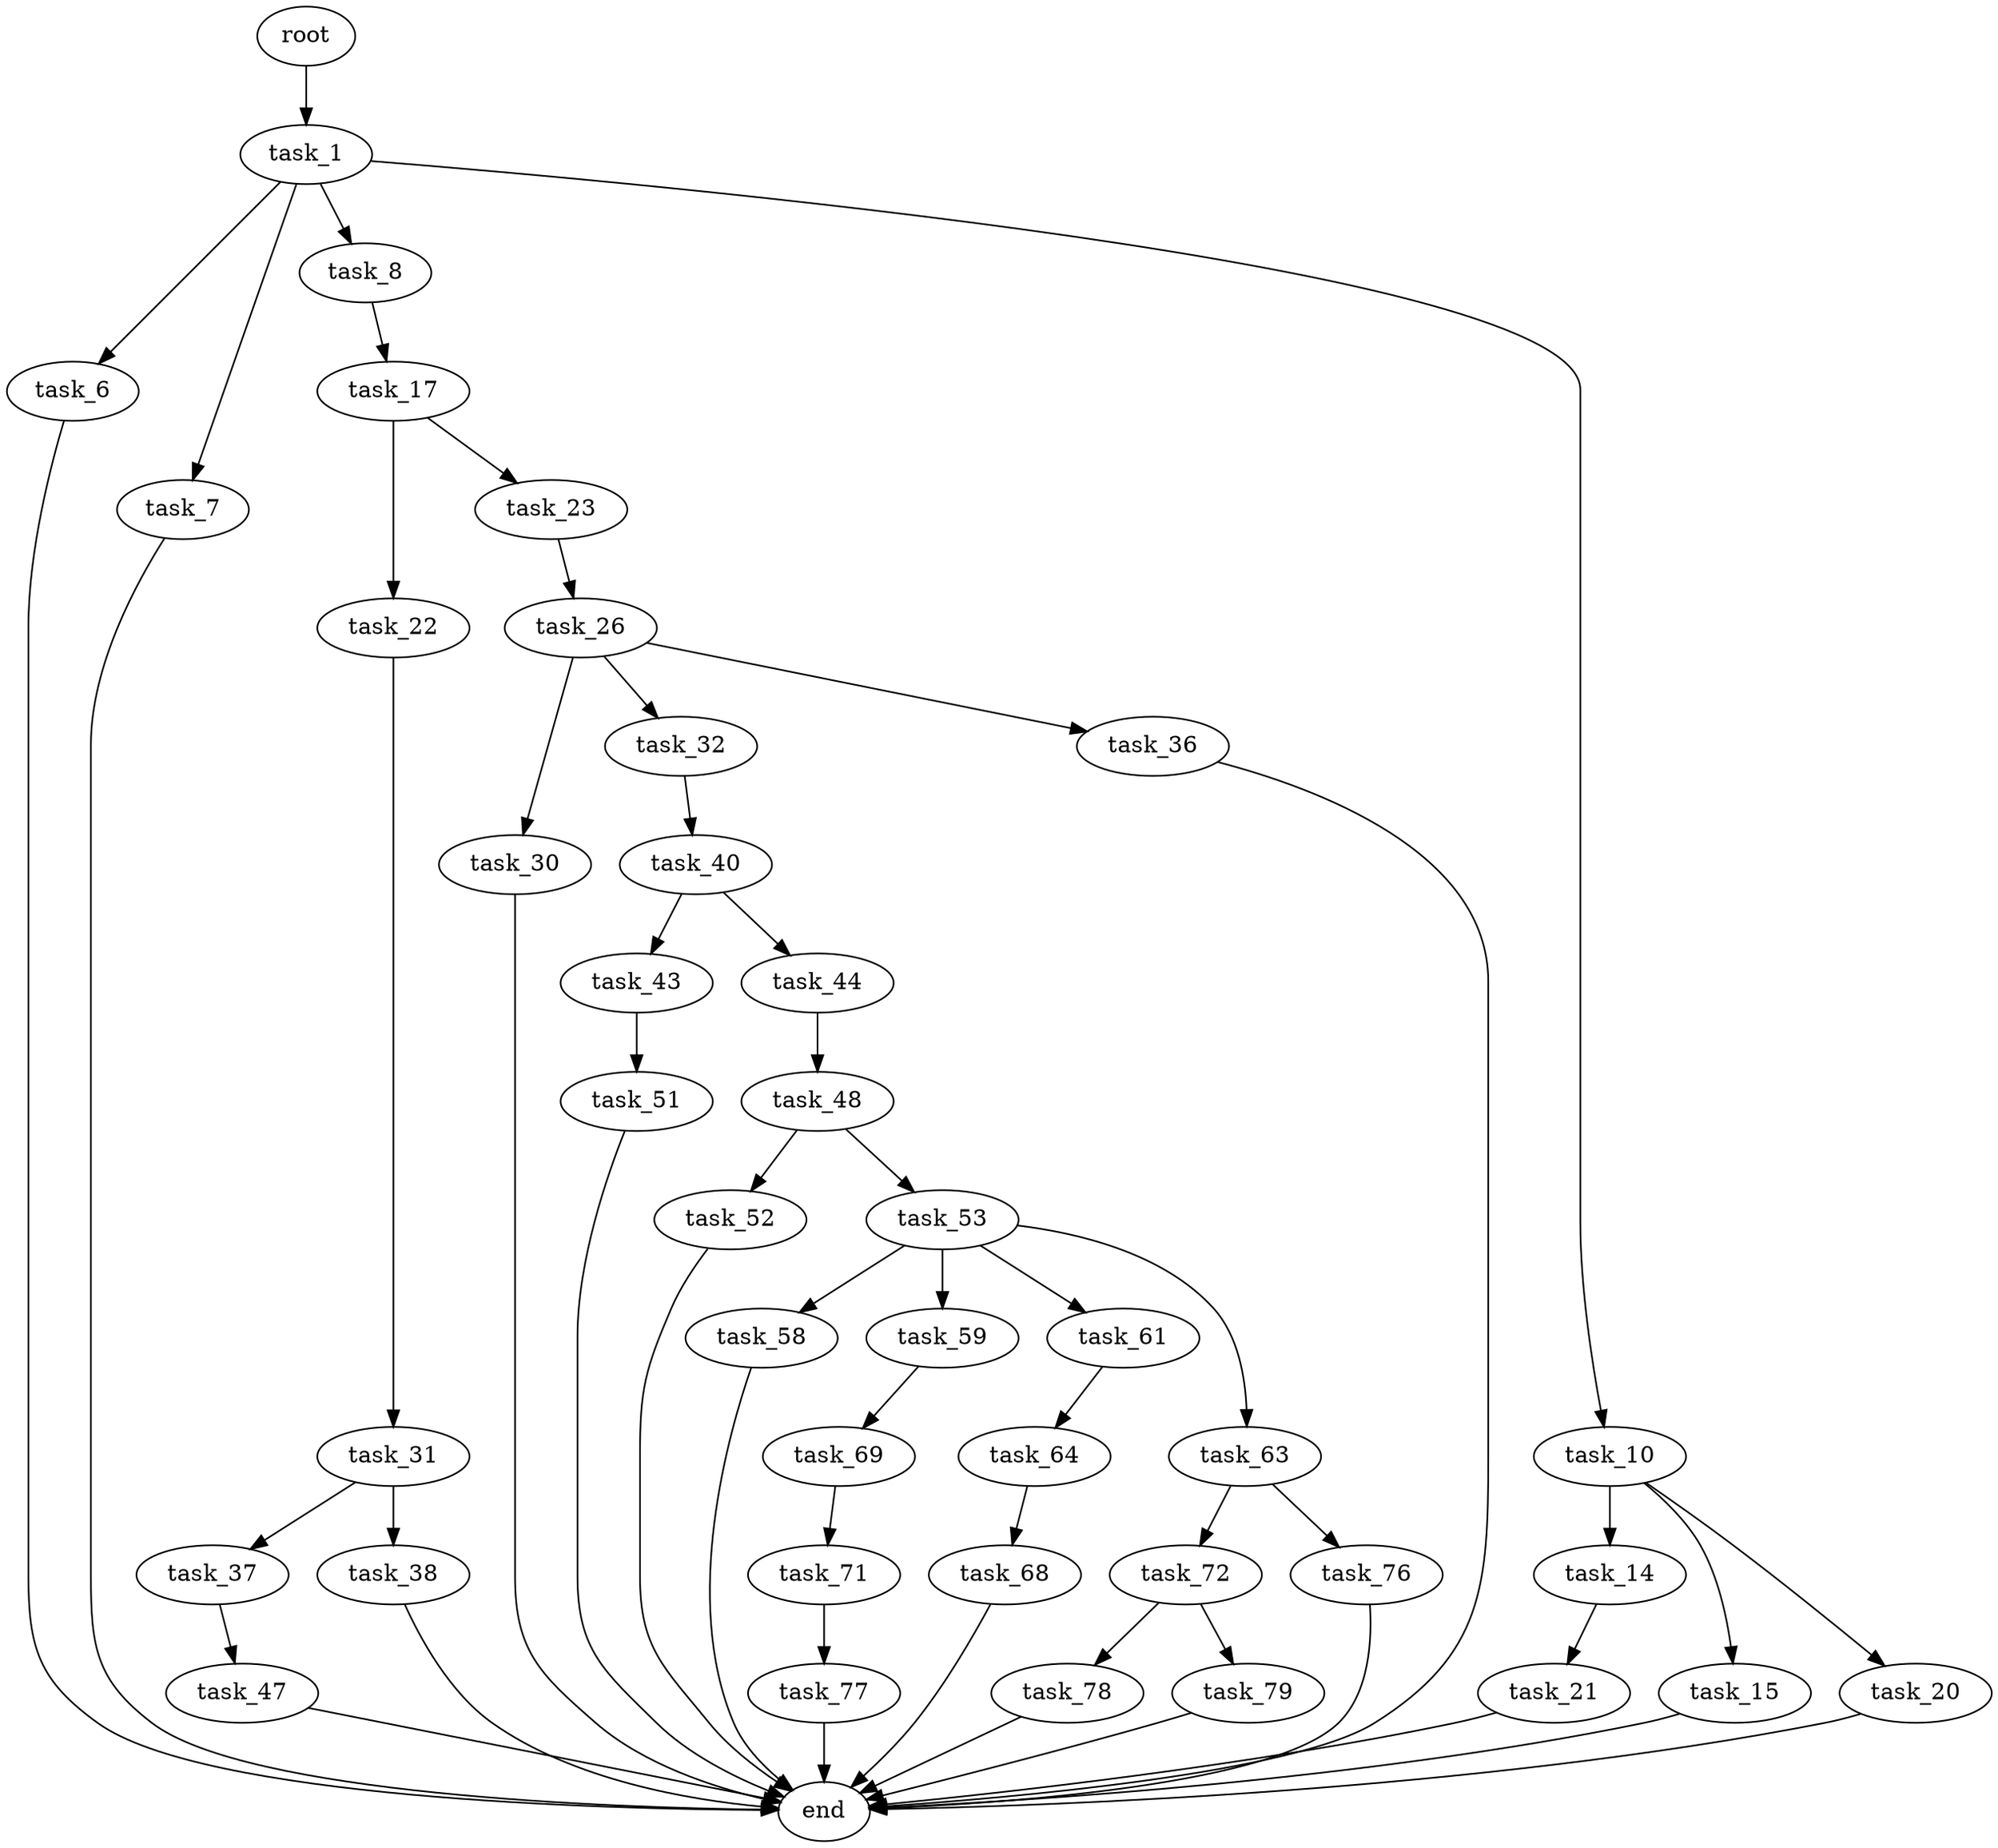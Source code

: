 digraph G {
  root [size="0.000000"];
  task_1 [size="848746750.000000"];
  task_6 [size="1111586662.000000"];
  task_7 [size="231928233984.000000"];
  task_8 [size="3472564456.000000"];
  task_10 [size="782757789696.000000"];
  task_14 [size="782757789696.000000"];
  task_15 [size="256064552757.000000"];
  task_17 [size="8589934592.000000"];
  task_20 [size="134217728000.000000"];
  task_21 [size="414730786700.000000"];
  task_22 [size="18564514207.000000"];
  task_23 [size="194265143122.000000"];
  task_26 [size="20837943089.000000"];
  task_30 [size="1069126757.000000"];
  task_31 [size="169250450334.000000"];
  task_32 [size="68719476736.000000"];
  task_36 [size="272350220359.000000"];
  task_37 [size="782757789696.000000"];
  task_38 [size="458026611712.000000"];
  task_40 [size="74508489246.000000"];
  task_43 [size="18374680165.000000"];
  task_44 [size="28991029248.000000"];
  task_47 [size="179815139050.000000"];
  task_48 [size="30970846950.000000"];
  task_51 [size="134217728000.000000"];
  task_52 [size="31686688309.000000"];
  task_53 [size="68719476736.000000"];
  task_58 [size="368293445632.000000"];
  task_59 [size="882529231.000000"];
  task_61 [size="782757789696.000000"];
  task_63 [size="134217728000.000000"];
  task_64 [size="3527070652.000000"];
  task_68 [size="854531538101.000000"];
  task_69 [size="68719476736.000000"];
  task_71 [size="6763123964.000000"];
  task_72 [size="28991029248.000000"];
  task_76 [size="26016353647.000000"];
  task_77 [size="34059334673.000000"];
  task_78 [size="16283147312.000000"];
  task_79 [size="19037390586.000000"];
  end [size="0.000000"];

  root -> task_1 [size="1.000000"];
  task_1 -> task_6 [size="75497472.000000"];
  task_1 -> task_7 [size="75497472.000000"];
  task_1 -> task_8 [size="75497472.000000"];
  task_1 -> task_10 [size="75497472.000000"];
  task_6 -> end [size="1.000000"];
  task_7 -> end [size="1.000000"];
  task_8 -> task_17 [size="209715200.000000"];
  task_10 -> task_14 [size="679477248.000000"];
  task_10 -> task_15 [size="679477248.000000"];
  task_10 -> task_20 [size="679477248.000000"];
  task_14 -> task_21 [size="679477248.000000"];
  task_15 -> end [size="1.000000"];
  task_17 -> task_22 [size="33554432.000000"];
  task_17 -> task_23 [size="33554432.000000"];
  task_20 -> end [size="1.000000"];
  task_21 -> end [size="1.000000"];
  task_22 -> task_31 [size="838860800.000000"];
  task_23 -> task_26 [size="209715200.000000"];
  task_26 -> task_30 [size="75497472.000000"];
  task_26 -> task_32 [size="75497472.000000"];
  task_26 -> task_36 [size="75497472.000000"];
  task_30 -> end [size="1.000000"];
  task_31 -> task_37 [size="134217728.000000"];
  task_31 -> task_38 [size="134217728.000000"];
  task_32 -> task_40 [size="134217728.000000"];
  task_36 -> end [size="1.000000"];
  task_37 -> task_47 [size="679477248.000000"];
  task_38 -> end [size="1.000000"];
  task_40 -> task_43 [size="75497472.000000"];
  task_40 -> task_44 [size="75497472.000000"];
  task_43 -> task_51 [size="411041792.000000"];
  task_44 -> task_48 [size="75497472.000000"];
  task_47 -> end [size="1.000000"];
  task_48 -> task_52 [size="33554432.000000"];
  task_48 -> task_53 [size="33554432.000000"];
  task_51 -> end [size="1.000000"];
  task_52 -> end [size="1.000000"];
  task_53 -> task_58 [size="134217728.000000"];
  task_53 -> task_59 [size="134217728.000000"];
  task_53 -> task_61 [size="134217728.000000"];
  task_53 -> task_63 [size="134217728.000000"];
  task_58 -> end [size="1.000000"];
  task_59 -> task_69 [size="33554432.000000"];
  task_61 -> task_64 [size="679477248.000000"];
  task_63 -> task_72 [size="209715200.000000"];
  task_63 -> task_76 [size="209715200.000000"];
  task_64 -> task_68 [size="75497472.000000"];
  task_68 -> end [size="1.000000"];
  task_69 -> task_71 [size="134217728.000000"];
  task_71 -> task_77 [size="209715200.000000"];
  task_72 -> task_78 [size="75497472.000000"];
  task_72 -> task_79 [size="75497472.000000"];
  task_76 -> end [size="1.000000"];
  task_77 -> end [size="1.000000"];
  task_78 -> end [size="1.000000"];
  task_79 -> end [size="1.000000"];
}

